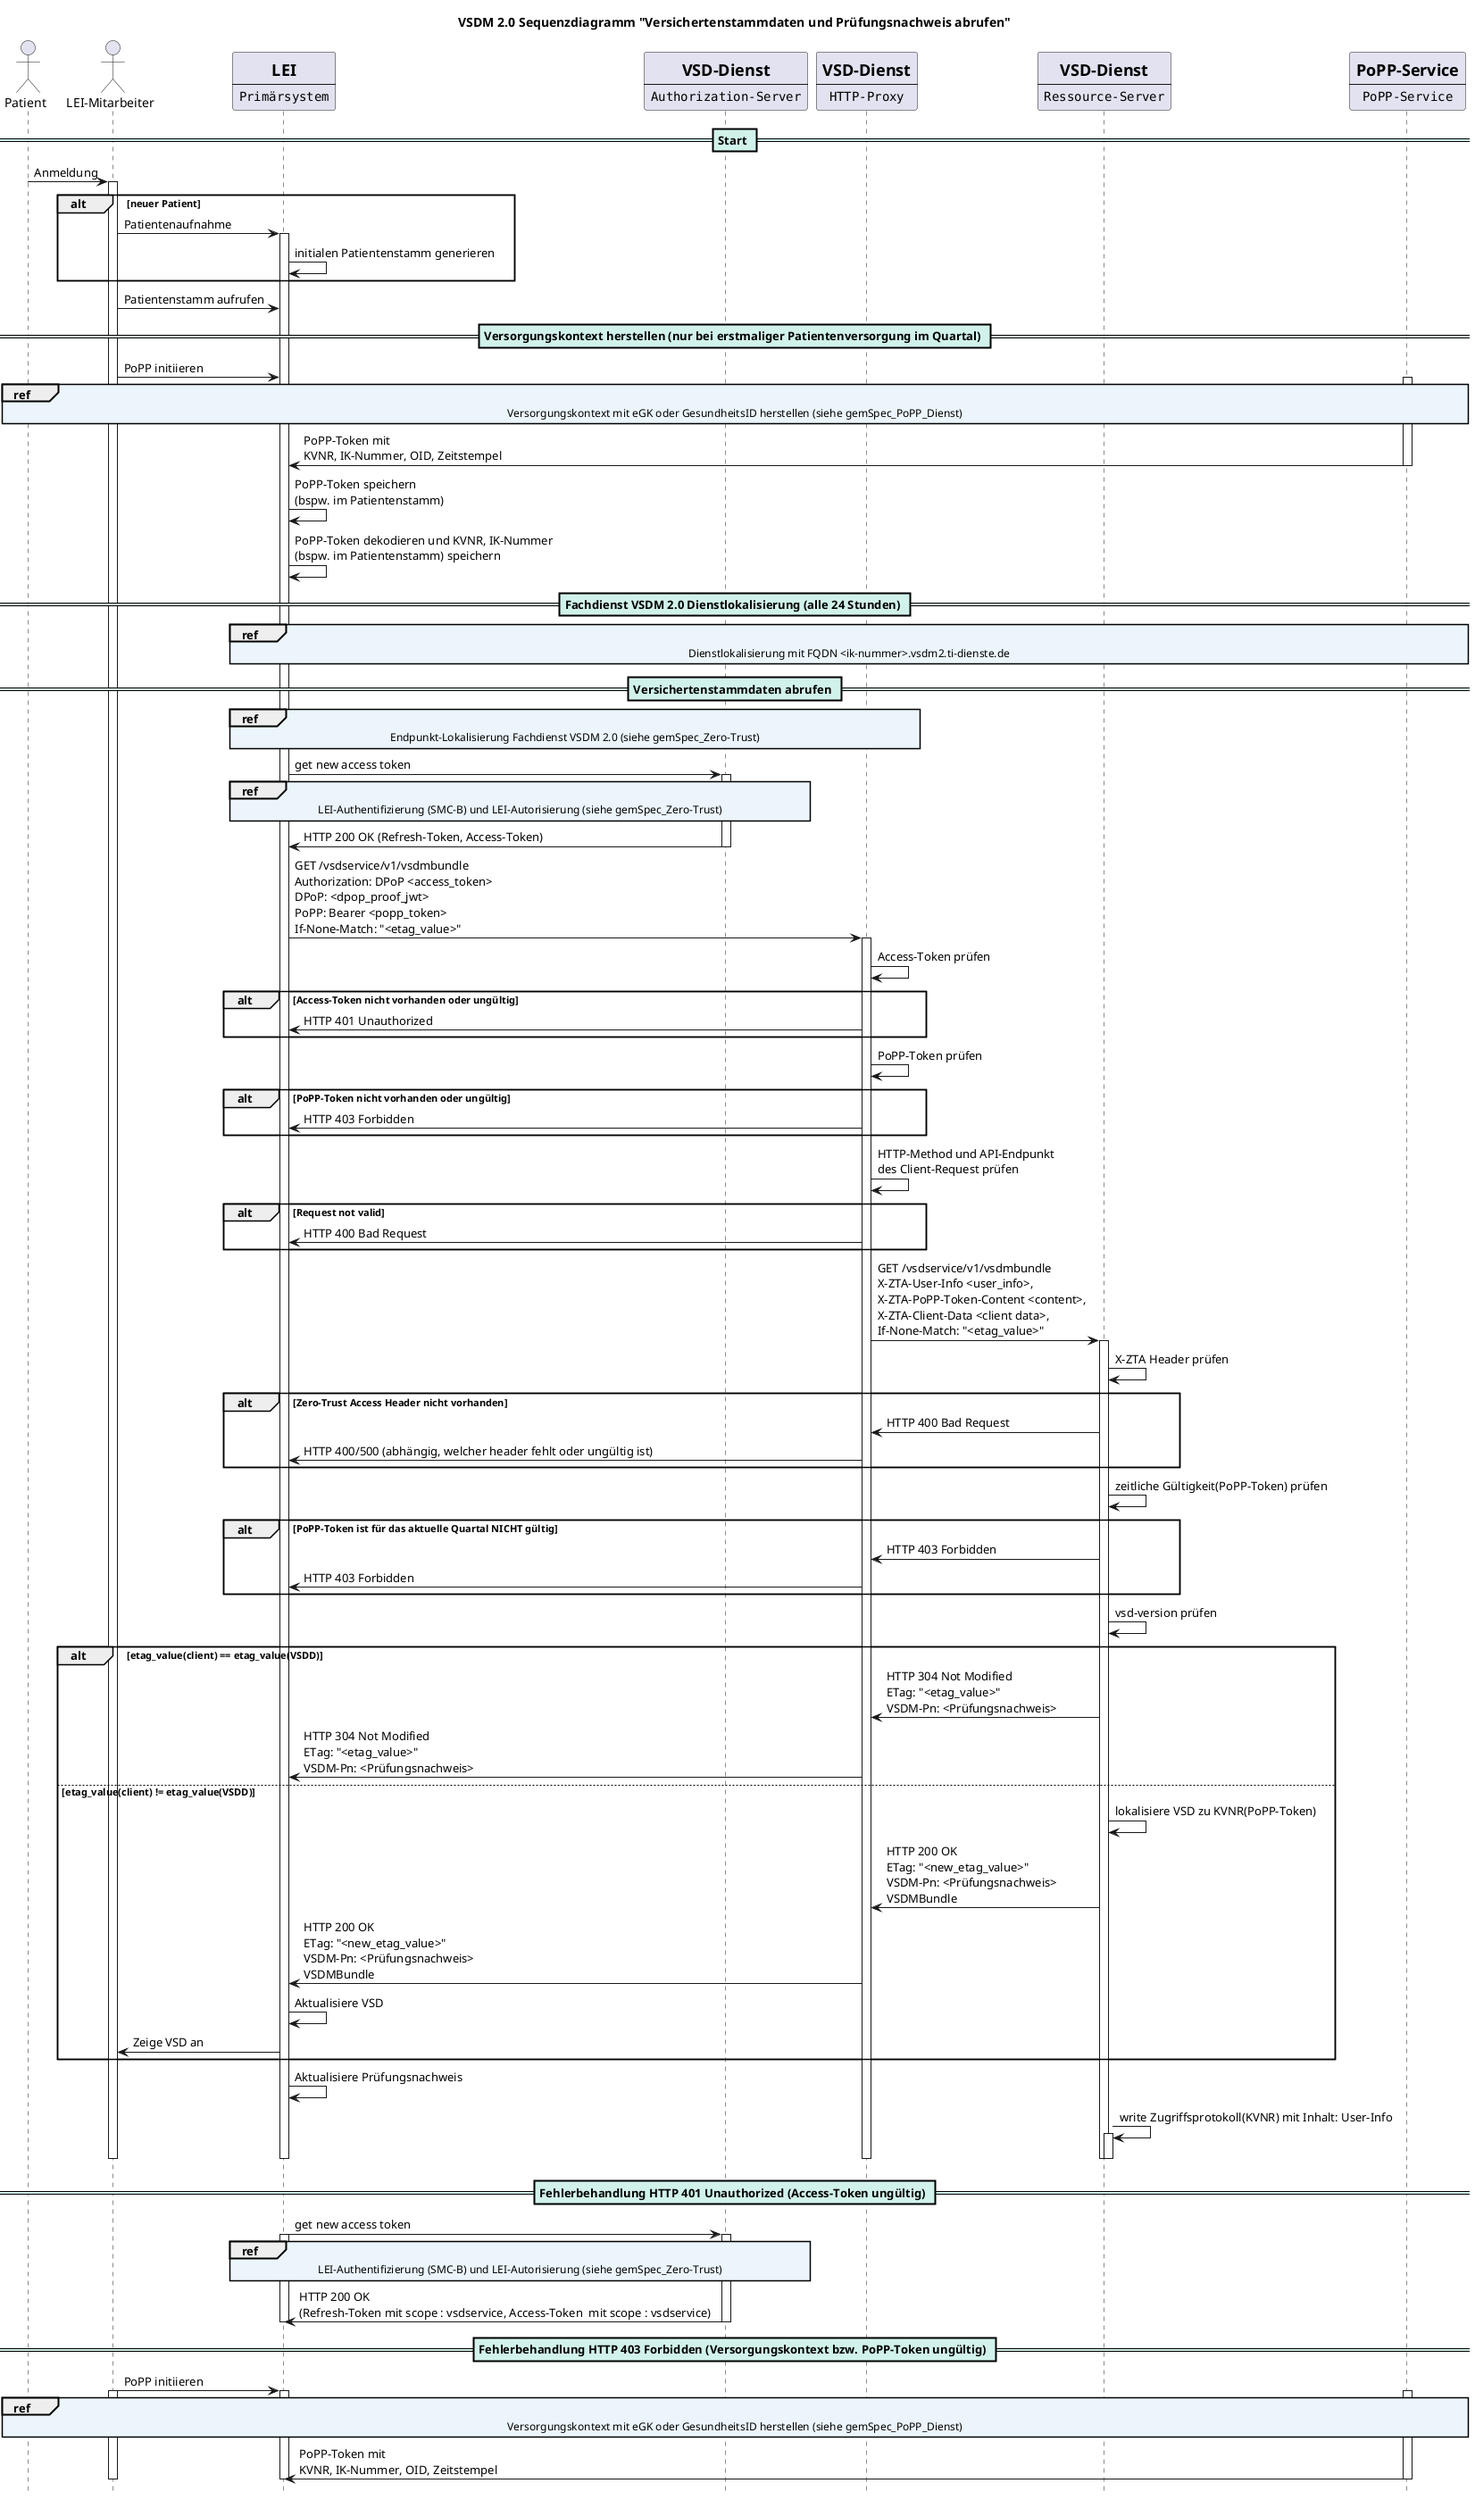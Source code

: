 @startuml VSDM 2.0 Sequenzdiagramm
hide footbox

title VSDM 2.0 Sequenzdiagramm "Versichertenstammdaten und Prüfungsnachweis abrufen"

actor Ver as "Patient"
actor LE as "LEI-Mitarbeiter"
participant PS order 1 [
	=LEI
	----
	""Primärsystem""
]
participant VSDD_AuthZ order 10 [
	=VSD-Dienst
	----
	""Authorization-Server""
]
participant VSDD_Proxy order 11 [
	=VSD-Dienst
	----
	""HTTP-Proxy""
]
participant VSDD_Server order 12 [
	=VSD-Dienst
	----
	""Ressource-Server""
]
participant PoPP order 20 [
	=PoPP-Service
	----
	""PoPP-Service""
]

<style>
  sequenceDiagram {
    reference {
      BackGroundColor #ebf5fb
    }
}
</style>
skinparam SequenceDividerBackgroundColor #d1f2eb

== Start == 
Ver -> LE: Anmeldung
activate LE
alt neuer Patient
	LE -> PS: Patientenaufnahme
	activate PS
	PS -> PS: initialen Patientenstamm generieren 
end
LE -> PS: Patientenstamm aufrufen

== Versorgungskontext herstellen (nur bei erstmaliger Patientenversorgung im Quartal) ==
'Versorgungskontext herstellen
LE -> PS: PoPP initiieren
activate PoPP
ref over Ver, PoPP : Versorgungskontext mit eGK oder GesundheitsID herstellen (siehe gemSpec_PoPP_Dienst)
PoPP -> PS : PoPP-Token mit \nKVNR, IK-Nummer, OID, Zeitstempel
deactivate PoPP
PS -> PS : PoPP-Token speichern \n(bspw. im Patientenstamm)
PS -> PS : PoPP-Token dekodieren und KVNR, IK-Nummer \n(bspw. im Patientenstamm) speichern

== Fachdienst VSDM 2.0 Dienstlokalisierung (alle 24 Stunden) ==
ref over PS, PoPP : Dienstlokalisierung mit FQDN <ik-nummer>.vsdm2.ti-dienste.de

== Versichertenstammdaten abrufen ==
' VSDD Endpunkte Lokalisieren
ref over PS, VSDD_Proxy : Endpunkt-Lokalisierung Fachdienst VSDM 2.0 (siehe gemSpec_Zero-Trust)
'Authentifizierung und AUtorisierung am VSDM AuthZ-Server durchführen
PS -> VSDD_AuthZ : get new access token
activate VSDD_AuthZ
ref over PS, VSDD_AuthZ : LEI-Authentifizierung (SMC-B) und LEI-Autorisierung (siehe gemSpec_Zero-Trust)
VSDD_AuthZ -> PS : HTTP 200 OK (Refresh-Token, Access-Token)
deactivate VSDD_AuthZ

PS -> VSDD_Proxy : GET /vsdservice/v1/vsdmbundle \nAuthorization: DPoP <access_token> \nDPoP: <dpop_proof_jwt> \nPoPP: Bearer <popp_token> \nIf-None-Match: "<etag_value>"
activate VSDD_Proxy

VSDD_Proxy -> VSDD_Proxy : Access-Token prüfen
'Signatur, DPoP, scope : VSDService enthalten
alt Access-Token nicht vorhanden oder ungültig
    VSDD_Proxy -> PS : HTTP 401 Unauthorized
end

VSDD_Proxy -> VSDD_Proxy : PoPP-Token prüfen
'Signatur, TelematikID(Access-Token) = TelematikID(PoPP-Token)
alt PoPP-Token nicht vorhanden oder ungültig
	VSDD_Proxy -> PS : HTTP 403 Forbidden
end

VSDD_Proxy -> VSDD_Proxy : HTTP-Method und API-Endpunkt \ndes Client-Request prüfen
alt Request not valid
	VSDD_Proxy -> PS : HTTP 400 Bad Request
end

VSDD_Proxy -> VSDD_Server : GET /vsdservice/v1/vsdmbundle \nX-ZTA-User-Info <user_info>, \nX-ZTA-PoPP-Token-Content <content>, \nX-ZTA-Client-Data <client data>, \nIf-None-Match: "<etag_value>"
activate VSDD_Server

VSDD_Server -> VSDD_Server : X-ZTA Header prüfen
alt Zero-Trust Access Header nicht vorhanden
    VSDD_Server -> VSDD_Proxy : HTTP 400 Bad Request
    VSDD_Proxy -> PS : HTTP 400/500 (abhängig, welcher header fehlt oder ungültig ist)
end

VSDD_Server -> VSDD_Server : zeitliche Gültigkeit(PoPP-Token) prüfen
alt PoPP-Token ist für das aktuelle Quartal NICHT gültig
    VSDD_Server -> VSDD_Proxy : HTTP 403 Forbidden
    VSDD_Proxy -> PS : HTTP 403 Forbidden
end

VSDD_Server -> VSDD_Server : vsd-version prüfen
alt etag_value(client) == etag_value(VSDD)
	VSDD_Server -> VSDD_Proxy : HTTP 304 Not Modified \nETag: "<etag_value>" \nVSDM-Pn: <Prüfungsnachweis>
	VSDD_Proxy -> PS : HTTP 304 Not Modified \nETag: "<etag_value>" \nVSDM-Pn: <Prüfungsnachweis>
else etag_value(client) != etag_value(VSDD)
	VSDD_Server -> VSDD_Server : lokalisiere VSD zu KVNR(PoPP-Token)
	VSDD_Server -> VSDD_Proxy : HTTP 200 OK \nETag: "<new_etag_value>" \nVSDM-Pn: <Prüfungsnachweis>\nVSDMBundle
	VSDD_Proxy -> PS : HTTP 200 OK \nETag: "<new_etag_value>" \nVSDM-Pn: <Prüfungsnachweis>\nVSDMBundle
	PS -> PS : Aktualisiere VSD
	PS -> LE : Zeige VSD an
end

PS -> PS : Aktualisiere Prüfungsnachweis
VSDD_Server -> VSDD_Server : write Zugriffsprotokoll(KVNR) mit Inhalt: User-Info
activate VSDD_Server
deactivate PS
deactivate VSDD_Proxy
deactivate VSDD_Server
deactivate VSDD_Server
deactivate LE

== Fehlerbehandlung HTTP 401 Unauthorized (Access-Token ungültig) ==
'Authentifizierung und AUtorisierung am VSDM AuthZ-Server durchführen
PS -> VSDD_AuthZ : get new access token
activate PS
activate VSDD_AuthZ
ref over PS, VSDD_AuthZ : LEI-Authentifizierung (SMC-B) und LEI-Autorisierung (siehe gemSpec_Zero-Trust)
VSDD_AuthZ -> PS : HTTP 200 OK \n(Refresh-Token mit scope : vsdservice, Access-Token  mit scope : vsdservice)
deactivate PS
deactivate VSDD_AuthZ

== Fehlerbehandlung HTTP 403 Forbidden (Versorgungskontext bzw. PoPP-Token ungültig) ==
LE -> PS: PoPP initiieren
activate LE
activate PS
activate PoPP
ref over Ver, LE, PS, VSDD_AuthZ, VSDD_Proxy, VSDD_Server, PoPP : Versorgungskontext mit eGK oder GesundheitsID herstellen (siehe gemSpec_PoPP_Dienst)
PoPP -> PS : PoPP-Token mit\nKVNR, IK-Nummer, OID, Zeitstempel
deactivate LE
deactivate PS
deactivate PoPP

@enduml